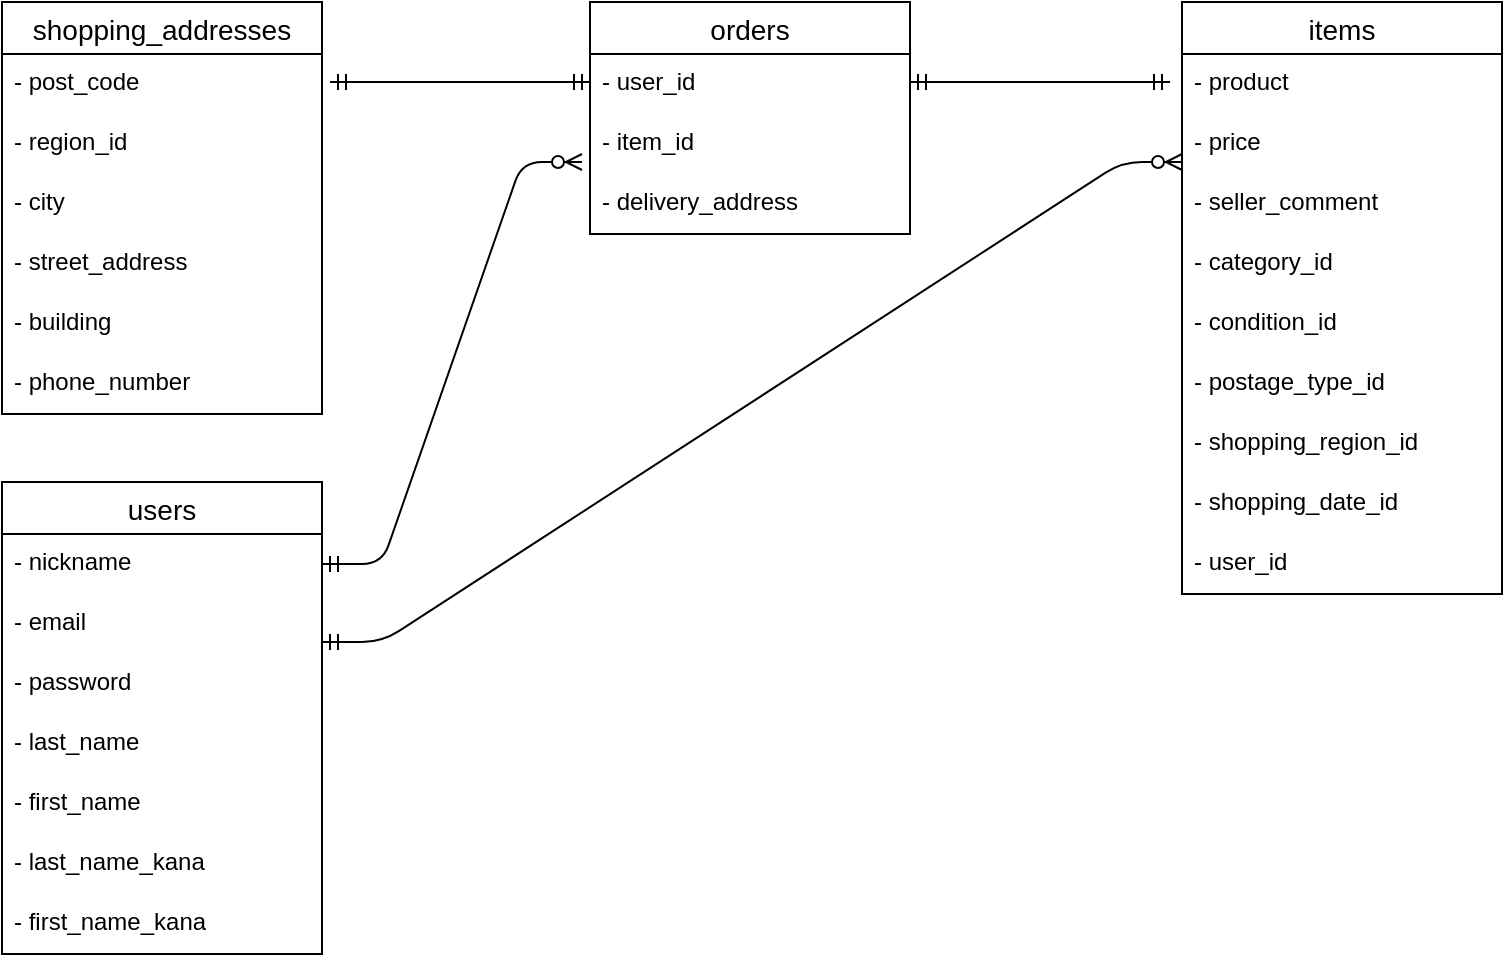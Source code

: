 <mxfile>
    <diagram id="tpBCkPBPPWNkwHJG2dz-" name="ページ1">
        <mxGraphModel dx="1177" dy="779" grid="1" gridSize="10" guides="1" tooltips="1" connect="1" arrows="1" fold="1" page="1" pageScale="1" pageWidth="827" pageHeight="1169" math="0" shadow="0">
            <root>
                <mxCell id="0"/>
                <mxCell id="1" parent="0"/>
                <mxCell id="Gim0EpA29cZEuP210Qib-1" value="users" style="swimlane;fontStyle=0;childLayout=stackLayout;horizontal=1;startSize=26;horizontalStack=0;resizeParent=1;resizeParentMax=0;resizeLast=0;collapsible=1;marginBottom=0;align=center;fontSize=14;" parent="1" vertex="1">
                    <mxGeometry x="40" y="280" width="160" height="236" as="geometry"/>
                </mxCell>
                <mxCell id="Gim0EpA29cZEuP210Qib-2" value="- nickname" style="text;strokeColor=none;fillColor=none;spacingLeft=4;spacingRight=4;overflow=hidden;rotatable=0;points=[[0,0.5],[1,0.5]];portConstraint=eastwest;fontSize=12;" parent="Gim0EpA29cZEuP210Qib-1" vertex="1">
                    <mxGeometry y="26" width="160" height="30" as="geometry"/>
                </mxCell>
                <mxCell id="Gim0EpA29cZEuP210Qib-3" value="- email" style="text;strokeColor=none;fillColor=none;spacingLeft=4;spacingRight=4;overflow=hidden;rotatable=0;points=[[0,0.5],[1,0.5]];portConstraint=eastwest;fontSize=12;" parent="Gim0EpA29cZEuP210Qib-1" vertex="1">
                    <mxGeometry y="56" width="160" height="30" as="geometry"/>
                </mxCell>
                <mxCell id="Gim0EpA29cZEuP210Qib-4" value="- password" style="text;strokeColor=none;fillColor=none;spacingLeft=4;spacingRight=4;overflow=hidden;rotatable=0;points=[[0,0.5],[1,0.5]];portConstraint=eastwest;fontSize=12;" parent="Gim0EpA29cZEuP210Qib-1" vertex="1">
                    <mxGeometry y="86" width="160" height="30" as="geometry"/>
                </mxCell>
                <mxCell id="Gim0EpA29cZEuP210Qib-5" value="- last_name   " style="text;strokeColor=none;fillColor=none;spacingLeft=4;spacingRight=4;overflow=hidden;rotatable=0;points=[[0,0.5],[1,0.5]];portConstraint=eastwest;fontSize=12;" parent="Gim0EpA29cZEuP210Qib-1" vertex="1">
                    <mxGeometry y="116" width="160" height="30" as="geometry"/>
                </mxCell>
                <mxCell id="Gim0EpA29cZEuP210Qib-6" value="- first_name" style="text;strokeColor=none;fillColor=none;spacingLeft=4;spacingRight=4;overflow=hidden;rotatable=0;points=[[0,0.5],[1,0.5]];portConstraint=eastwest;fontSize=12;" parent="Gim0EpA29cZEuP210Qib-1" vertex="1">
                    <mxGeometry y="146" width="160" height="30" as="geometry"/>
                </mxCell>
                <mxCell id="Gim0EpA29cZEuP210Qib-8" value="- last_name_kana" style="text;strokeColor=none;fillColor=none;spacingLeft=4;spacingRight=4;overflow=hidden;rotatable=0;points=[[0,0.5],[1,0.5]];portConstraint=eastwest;fontSize=12;" parent="Gim0EpA29cZEuP210Qib-1" vertex="1">
                    <mxGeometry y="176" width="160" height="30" as="geometry"/>
                </mxCell>
                <mxCell id="Gim0EpA29cZEuP210Qib-9" value="- first_name_kana" style="text;strokeColor=none;fillColor=none;spacingLeft=4;spacingRight=4;overflow=hidden;rotatable=0;points=[[0,0.5],[1,0.5]];portConstraint=eastwest;fontSize=12;" parent="Gim0EpA29cZEuP210Qib-1" vertex="1">
                    <mxGeometry y="206" width="160" height="30" as="geometry"/>
                </mxCell>
                <mxCell id="Gim0EpA29cZEuP210Qib-10" value="items" style="swimlane;fontStyle=0;childLayout=stackLayout;horizontal=1;startSize=26;horizontalStack=0;resizeParent=1;resizeParentMax=0;resizeLast=0;collapsible=1;marginBottom=0;align=center;fontSize=14;" parent="1" vertex="1">
                    <mxGeometry x="630" y="40" width="160" height="296" as="geometry"/>
                </mxCell>
                <mxCell id="Gim0EpA29cZEuP210Qib-11" value="- product" style="text;strokeColor=none;fillColor=none;spacingLeft=4;spacingRight=4;overflow=hidden;rotatable=0;points=[[0,0.5],[1,0.5]];portConstraint=eastwest;fontSize=12;" parent="Gim0EpA29cZEuP210Qib-10" vertex="1">
                    <mxGeometry y="26" width="160" height="30" as="geometry"/>
                </mxCell>
                <mxCell id="Gim0EpA29cZEuP210Qib-12" value="- price" style="text;strokeColor=none;fillColor=none;spacingLeft=4;spacingRight=4;overflow=hidden;rotatable=0;points=[[0,0.5],[1,0.5]];portConstraint=eastwest;fontSize=12;" parent="Gim0EpA29cZEuP210Qib-10" vertex="1">
                    <mxGeometry y="56" width="160" height="30" as="geometry"/>
                </mxCell>
                <mxCell id="Gim0EpA29cZEuP210Qib-13" value="- seller_comment" style="text;strokeColor=none;fillColor=none;spacingLeft=4;spacingRight=4;overflow=hidden;rotatable=0;points=[[0,0.5],[1,0.5]];portConstraint=eastwest;fontSize=12;" parent="Gim0EpA29cZEuP210Qib-10" vertex="1">
                    <mxGeometry y="86" width="160" height="30" as="geometry"/>
                </mxCell>
                <mxCell id="Gim0EpA29cZEuP210Qib-14" value="- category_id" style="text;strokeColor=none;fillColor=none;spacingLeft=4;spacingRight=4;overflow=hidden;rotatable=0;points=[[0,0.5],[1,0.5]];portConstraint=eastwest;fontSize=12;" parent="Gim0EpA29cZEuP210Qib-10" vertex="1">
                    <mxGeometry y="116" width="160" height="30" as="geometry"/>
                </mxCell>
                <mxCell id="Gim0EpA29cZEuP210Qib-15" value="- condition_id" style="text;strokeColor=none;fillColor=none;spacingLeft=4;spacingRight=4;overflow=hidden;rotatable=0;points=[[0,0.5],[1,0.5]];portConstraint=eastwest;fontSize=12;" parent="Gim0EpA29cZEuP210Qib-10" vertex="1">
                    <mxGeometry y="146" width="160" height="30" as="geometry"/>
                </mxCell>
                <mxCell id="Gim0EpA29cZEuP210Qib-17" value="- postage_type_id" style="text;strokeColor=none;fillColor=none;spacingLeft=4;spacingRight=4;overflow=hidden;rotatable=0;points=[[0,0.5],[1,0.5]];portConstraint=eastwest;fontSize=12;" parent="Gim0EpA29cZEuP210Qib-10" vertex="1">
                    <mxGeometry y="176" width="160" height="30" as="geometry"/>
                </mxCell>
                <mxCell id="2" value="- shopping_region_id" style="text;strokeColor=none;fillColor=none;spacingLeft=4;spacingRight=4;overflow=hidden;rotatable=0;points=[[0,0.5],[1,0.5]];portConstraint=eastwest;fontSize=12;" parent="Gim0EpA29cZEuP210Qib-10" vertex="1">
                    <mxGeometry y="206" width="160" height="30" as="geometry"/>
                </mxCell>
                <mxCell id="3" value="- shopping_date_id" style="text;strokeColor=none;fillColor=none;spacingLeft=4;spacingRight=4;overflow=hidden;rotatable=0;points=[[0,0.5],[1,0.5]];portConstraint=eastwest;fontSize=12;" parent="Gim0EpA29cZEuP210Qib-10" vertex="1">
                    <mxGeometry y="236" width="160" height="30" as="geometry"/>
                </mxCell>
                <mxCell id="15" value="- user_id" style="text;strokeColor=none;fillColor=none;spacingLeft=4;spacingRight=4;overflow=hidden;rotatable=0;points=[[0,0.5],[1,0.5]];portConstraint=eastwest;fontSize=12;" parent="Gim0EpA29cZEuP210Qib-10" vertex="1">
                    <mxGeometry y="266" width="160" height="30" as="geometry"/>
                </mxCell>
                <mxCell id="4" value="shopping_addresses" style="swimlane;fontStyle=0;childLayout=stackLayout;horizontal=1;startSize=26;horizontalStack=0;resizeParent=1;resizeParentMax=0;resizeLast=0;collapsible=1;marginBottom=0;align=center;fontSize=14;" parent="1" vertex="1">
                    <mxGeometry x="40" y="40" width="160" height="206" as="geometry"/>
                </mxCell>
                <mxCell id="5" value="- post_code" style="text;strokeColor=none;fillColor=none;spacingLeft=4;spacingRight=4;overflow=hidden;rotatable=0;points=[[0,0.5],[1,0.5]];portConstraint=eastwest;fontSize=12;" parent="4" vertex="1">
                    <mxGeometry y="26" width="160" height="30" as="geometry"/>
                </mxCell>
                <mxCell id="6" value="- region_id" style="text;strokeColor=none;fillColor=none;spacingLeft=4;spacingRight=4;overflow=hidden;rotatable=0;points=[[0,0.5],[1,0.5]];portConstraint=eastwest;fontSize=12;" parent="4" vertex="1">
                    <mxGeometry y="56" width="160" height="30" as="geometry"/>
                </mxCell>
                <mxCell id="7" value="- city " style="text;strokeColor=none;fillColor=none;spacingLeft=4;spacingRight=4;overflow=hidden;rotatable=0;points=[[0,0.5],[1,0.5]];portConstraint=eastwest;fontSize=12;" parent="4" vertex="1">
                    <mxGeometry y="86" width="160" height="30" as="geometry"/>
                </mxCell>
                <mxCell id="8" value="- street_address" style="text;strokeColor=none;fillColor=none;spacingLeft=4;spacingRight=4;overflow=hidden;rotatable=0;points=[[0,0.5],[1,0.5]];portConstraint=eastwest;fontSize=12;" parent="4" vertex="1">
                    <mxGeometry y="116" width="160" height="30" as="geometry"/>
                </mxCell>
                <mxCell id="9" value="- building" style="text;strokeColor=none;fillColor=none;spacingLeft=4;spacingRight=4;overflow=hidden;rotatable=0;points=[[0,0.5],[1,0.5]];portConstraint=eastwest;fontSize=12;" parent="4" vertex="1">
                    <mxGeometry y="146" width="160" height="30" as="geometry"/>
                </mxCell>
                <mxCell id="10" value="- phone_number" style="text;strokeColor=none;fillColor=none;spacingLeft=4;spacingRight=4;overflow=hidden;rotatable=0;points=[[0,0.5],[1,0.5]];portConstraint=eastwest;fontSize=12;" parent="4" vertex="1">
                    <mxGeometry y="176" width="160" height="30" as="geometry"/>
                </mxCell>
                <mxCell id="31" value="orders" style="swimlane;fontStyle=0;childLayout=stackLayout;horizontal=1;startSize=26;horizontalStack=0;resizeParent=1;resizeParentMax=0;resizeLast=0;collapsible=1;marginBottom=0;align=center;fontSize=14;" parent="1" vertex="1">
                    <mxGeometry x="334" y="40" width="160" height="116" as="geometry"/>
                </mxCell>
                <mxCell id="32" value="- user_id" style="text;strokeColor=none;fillColor=none;spacingLeft=4;spacingRight=4;overflow=hidden;rotatable=0;points=[[0,0.5],[1,0.5]];portConstraint=eastwest;fontSize=12;" parent="31" vertex="1">
                    <mxGeometry y="26" width="160" height="30" as="geometry"/>
                </mxCell>
                <mxCell id="33" value="- item_id" style="text;strokeColor=none;fillColor=none;spacingLeft=4;spacingRight=4;overflow=hidden;rotatable=0;points=[[0,0.5],[1,0.5]];portConstraint=eastwest;fontSize=12;" parent="31" vertex="1">
                    <mxGeometry y="56" width="160" height="30" as="geometry"/>
                </mxCell>
                <mxCell id="34" value="- delivery_address" style="text;strokeColor=none;fillColor=none;spacingLeft=4;spacingRight=4;overflow=hidden;rotatable=0;points=[[0,0.5],[1,0.5]];portConstraint=eastwest;fontSize=12;" parent="31" vertex="1">
                    <mxGeometry y="86" width="160" height="30" as="geometry"/>
                </mxCell>
                <mxCell id="39" value="" style="edgeStyle=entityRelationEdgeStyle;fontSize=12;html=1;endArrow=ERmandOne;startArrow=ERmandOne;" parent="1" edge="1">
                    <mxGeometry width="100" height="100" relative="1" as="geometry">
                        <mxPoint x="204" y="80" as="sourcePoint"/>
                        <mxPoint x="334" y="80" as="targetPoint"/>
                    </mxGeometry>
                </mxCell>
                <mxCell id="40" value="" style="edgeStyle=entityRelationEdgeStyle;fontSize=12;html=1;endArrow=ERmandOne;startArrow=ERmandOne;" parent="1" edge="1">
                    <mxGeometry width="100" height="100" relative="1" as="geometry">
                        <mxPoint x="494" y="80" as="sourcePoint"/>
                        <mxPoint x="624" y="80" as="targetPoint"/>
                    </mxGeometry>
                </mxCell>
                <mxCell id="41" value="" style="edgeStyle=entityRelationEdgeStyle;fontSize=12;html=1;endArrow=ERzeroToMany;startArrow=ERmandOne;exitX=1;exitY=0.5;exitDx=0;exitDy=0;" parent="1" source="Gim0EpA29cZEuP210Qib-2" edge="1">
                    <mxGeometry width="100" height="100" relative="1" as="geometry">
                        <mxPoint x="200" y="440" as="sourcePoint"/>
                        <mxPoint x="330" y="120" as="targetPoint"/>
                    </mxGeometry>
                </mxCell>
                <mxCell id="42" value="" style="edgeStyle=entityRelationEdgeStyle;fontSize=12;html=1;endArrow=ERzeroToMany;startArrow=ERmandOne;" parent="1" edge="1">
                    <mxGeometry width="100" height="100" relative="1" as="geometry">
                        <mxPoint x="200" y="360" as="sourcePoint"/>
                        <mxPoint x="630" y="120" as="targetPoint"/>
                    </mxGeometry>
                </mxCell>
            </root>
        </mxGraphModel>
    </diagram>
</mxfile>
